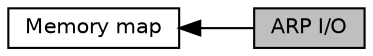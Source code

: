 digraph "ARP I/O"
{
  edge [fontname="Helvetica",fontsize="10",labelfontname="Helvetica",labelfontsize="10"];
  node [fontname="Helvetica",fontsize="10",shape=box];
  rankdir=LR;
  Node2 [label="Memory map",height=0.2,width=0.4,color="black", fillcolor="white", style="filled",URL="$group__MEMORY__MAP.html",tooltip=" "];
  Node1 [label="ARP I/O",height=0.2,width=0.4,color="black", fillcolor="grey75", style="filled", fontcolor="black",tooltip=" "];
  Node2->Node1 [shape=plaintext, dir="back", style="solid"];
}
